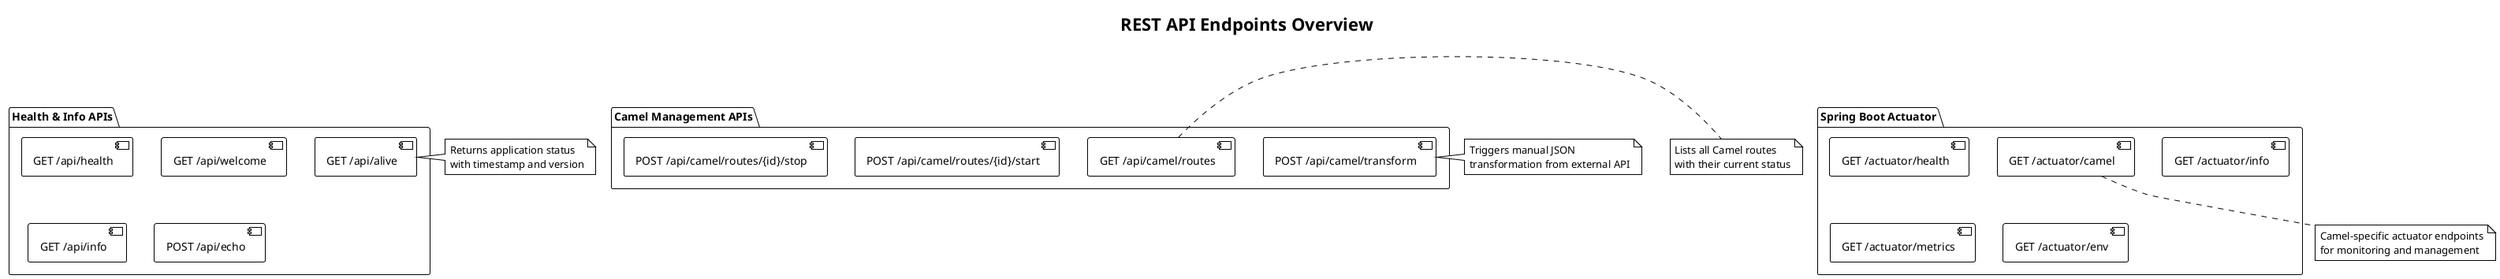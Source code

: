 @startuml API_Endpoints_Overview
!theme plain
title REST API Endpoints Overview

package "Health & Info APIs" {
    [GET /api/alive] as Alive
    [GET /api/health] as Health
    [GET /api/welcome] as Welcome
    [GET /api/info] as Info
    [POST /api/echo] as Echo
}

package "Camel Management APIs" {
    [POST /api/camel/transform] as Transform
    [GET /api/camel/routes] as Routes
    [POST /api/camel/routes/{id}/start] as Start
    [POST /api/camel/routes/{id}/stop] as Stop
}

package "Spring Boot Actuator" {
    [GET /actuator/health] as ActHealth
    [GET /actuator/info] as ActInfo
    [GET /actuator/metrics] as ActMetrics
    [GET /actuator/env] as ActEnv
    [GET /actuator/camel] as ActCamel
}

note right of Alive
Returns application status
with timestamp and version
end note

note right of Transform
Triggers manual JSON
transformation from external API
end note

note right of Routes
Lists all Camel routes
with their current status
end note

note bottom of ActCamel
Camel-specific actuator endpoints
for monitoring and management
end note

@enduml
